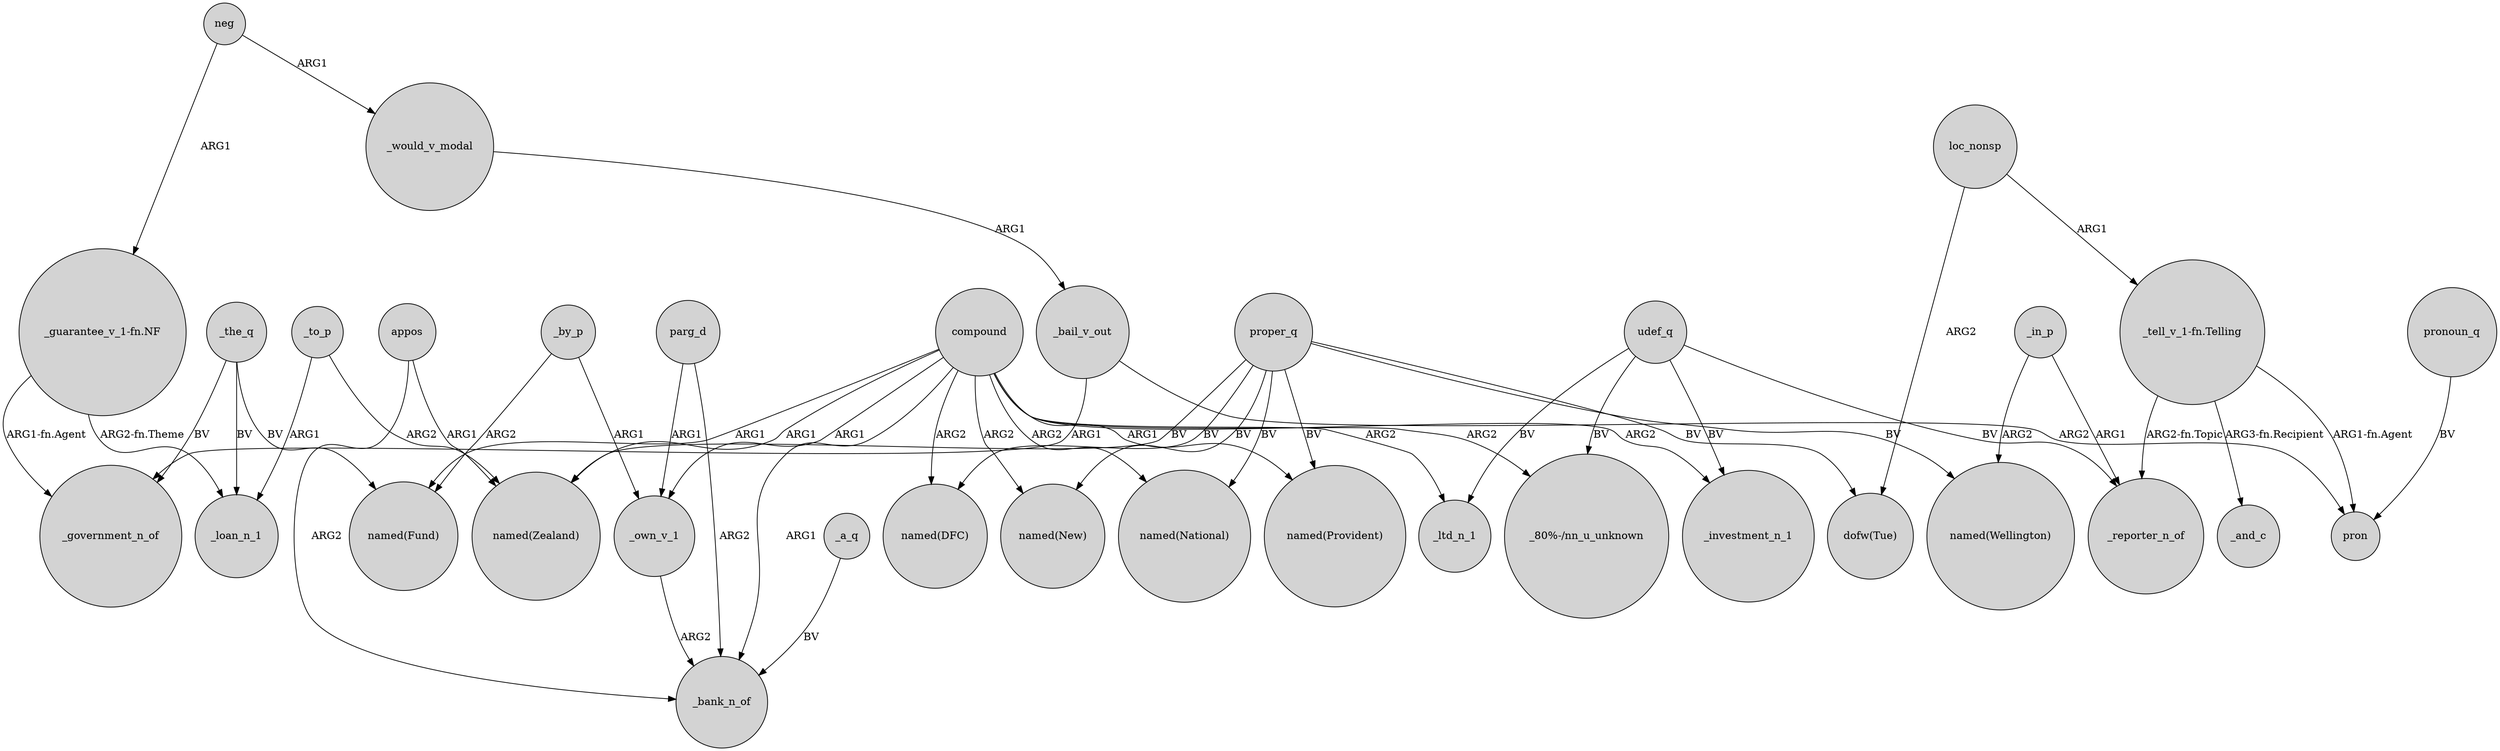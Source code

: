 digraph {
	node [shape=circle style=filled]
	_bail_v_out -> _government_n_of [label=ARG1]
	neg -> _would_v_modal [label=ARG1]
	compound -> "named(New)" [label=ARG2]
	appos -> _bank_n_of [label=ARG2]
	appos -> "named(Zealand)" [label=ARG1]
	"_tell_v_1-fn.Telling" -> pron [label="ARG1-fn.Agent"]
	parg_d -> _own_v_1 [label=ARG1]
	compound -> "named(Provident)" [label=ARG1]
	_bail_v_out -> pron [label=ARG2]
	proper_q -> "named(New)" [label=BV]
	_would_v_modal -> _bail_v_out [label=ARG1]
	_to_p -> "named(Zealand)" [label=ARG2]
	compound -> _bank_n_of [label=ARG1]
	compound -> "named(Fund)" [label=ARG1]
	compound -> _investment_n_1 [label=ARG2]
	_the_q -> "named(Fund)" [label=BV]
	proper_q -> "dofw(Tue)" [label=BV]
	compound -> _own_v_1 [label=ARG1]
	proper_q -> "named(Provident)" [label=BV]
	"_guarantee_v_1-fn.NF" -> _loan_n_1 [label="ARG2-fn.Theme"]
	"_tell_v_1-fn.Telling" -> _reporter_n_of [label="ARG2-fn.Topic"]
	parg_d -> _bank_n_of [label=ARG2]
	"_tell_v_1-fn.Telling" -> _and_c [label="ARG3-fn.Recipient"]
	_in_p -> "named(Wellington)" [label=ARG2]
	compound -> "named(National)" [label=ARG2]
	neg -> "_guarantee_v_1-fn.NF" [label=ARG1]
	pronoun_q -> pron [label=BV]
	compound -> "named(Zealand)" [label=ARG1]
	compound -> "named(DFC)" [label=ARG2]
	_the_q -> _loan_n_1 [label=BV]
	loc_nonsp -> "dofw(Tue)" [label=ARG2]
	udef_q -> _reporter_n_of [label=BV]
	compound -> "_80%-/nn_u_unknown" [label=ARG2]
	proper_q -> "named(DFC)" [label=BV]
	_by_p -> "named(Fund)" [label=ARG2]
	_by_p -> _own_v_1 [label=ARG1]
	compound -> _ltd_n_1 [label=ARG2]
	_the_q -> _government_n_of [label=BV]
	proper_q -> "named(Zealand)" [label=BV]
	udef_q -> _investment_n_1 [label=BV]
	proper_q -> "named(National)" [label=BV]
	proper_q -> "named(Wellington)" [label=BV]
	_own_v_1 -> _bank_n_of [label=ARG2]
	_in_p -> _reporter_n_of [label=ARG1]
	loc_nonsp -> "_tell_v_1-fn.Telling" [label=ARG1]
	"_guarantee_v_1-fn.NF" -> _government_n_of [label="ARG1-fn.Agent"]
	udef_q -> _ltd_n_1 [label=BV]
	_to_p -> _loan_n_1 [label=ARG1]
	_a_q -> _bank_n_of [label=BV]
	udef_q -> "_80%-/nn_u_unknown" [label=BV]
}
